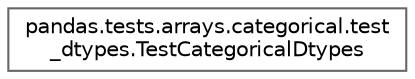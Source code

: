 digraph "Graphical Class Hierarchy"
{
 // LATEX_PDF_SIZE
  bgcolor="transparent";
  edge [fontname=Helvetica,fontsize=10,labelfontname=Helvetica,labelfontsize=10];
  node [fontname=Helvetica,fontsize=10,shape=box,height=0.2,width=0.4];
  rankdir="LR";
  Node0 [id="Node000000",label="pandas.tests.arrays.categorical.test\l_dtypes.TestCategoricalDtypes",height=0.2,width=0.4,color="grey40", fillcolor="white", style="filled",URL="$dc/d7e/classpandas_1_1tests_1_1arrays_1_1categorical_1_1test__dtypes_1_1TestCategoricalDtypes.html",tooltip=" "];
}
